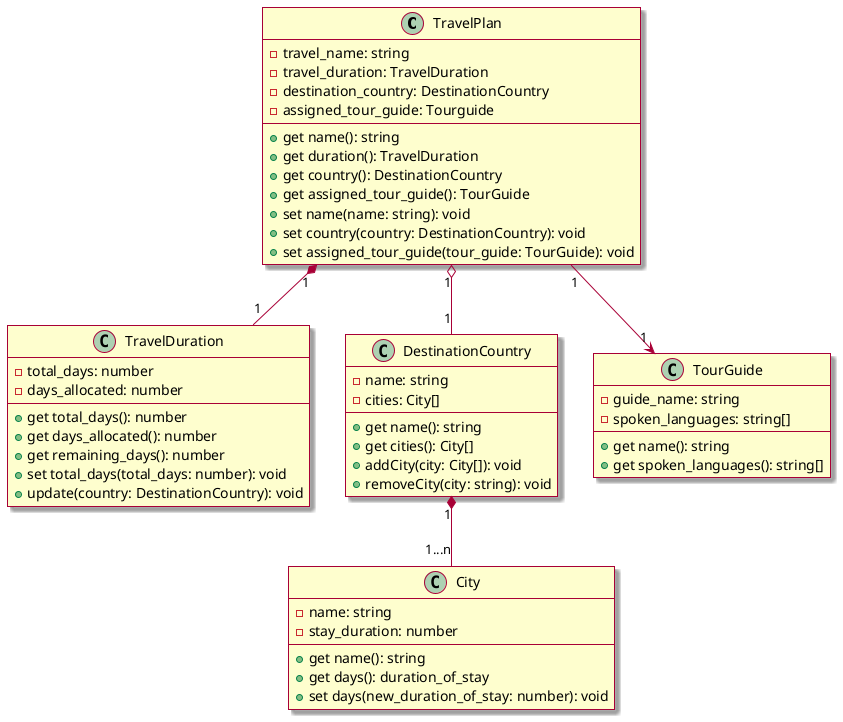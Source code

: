 'Code written by Lucas Mouette'

@startuml
skin rose

class TravelPlan {

    - travel_name: string
    - travel_duration: TravelDuration
    - destination_country: DestinationCountry 
    - assigned_tour_guide: Tourguide

    + get name(): string
    + get duration(): TravelDuration
    + get country(): DestinationCountry
    + get assigned_tour_guide(): TourGuide
    + set name(name: string): void
    + set country(country: DestinationCountry): void
    + set assigned_tour_guide(tour_guide: TourGuide): void
}
'removeDaysAllocated je nachdem ändern wenn die getter/setter zusammen geschrieben werden'
class TravelDuration {

    - total_days: number
    - days_allocated: number

    + get total_days(): number
    + get days_allocated(): number
    + get remaining_days(): number  
    + set total_days(total_days: number): void
    + update(country: DestinationCountry): void
}

class DestinationCountry {

    - name: string
    - cities: City[]

    + get name(): string
    + get cities(): City[]
    + addCity(city: City[]): void
    + removeCity(city: string): void
}

class City {

    - name: string
    - stay_duration: number

    + get name(): string
    + get days(): duration_of_stay
    + set days(new_duration_of_stay: number): void
}


class TourGuide {

    - guide_name: string
    - spoken_languages: string[]

    + get name(): string
    + get spoken_languages(): string[]
}

TravelPlan "1" o-- "1" DestinationCountry
TravelPlan "1" --> "1" TourGuide
TravelPlan "1" *-- "1" TravelDuration
DestinationCountry "1" *-- "1...n" City

@enduml